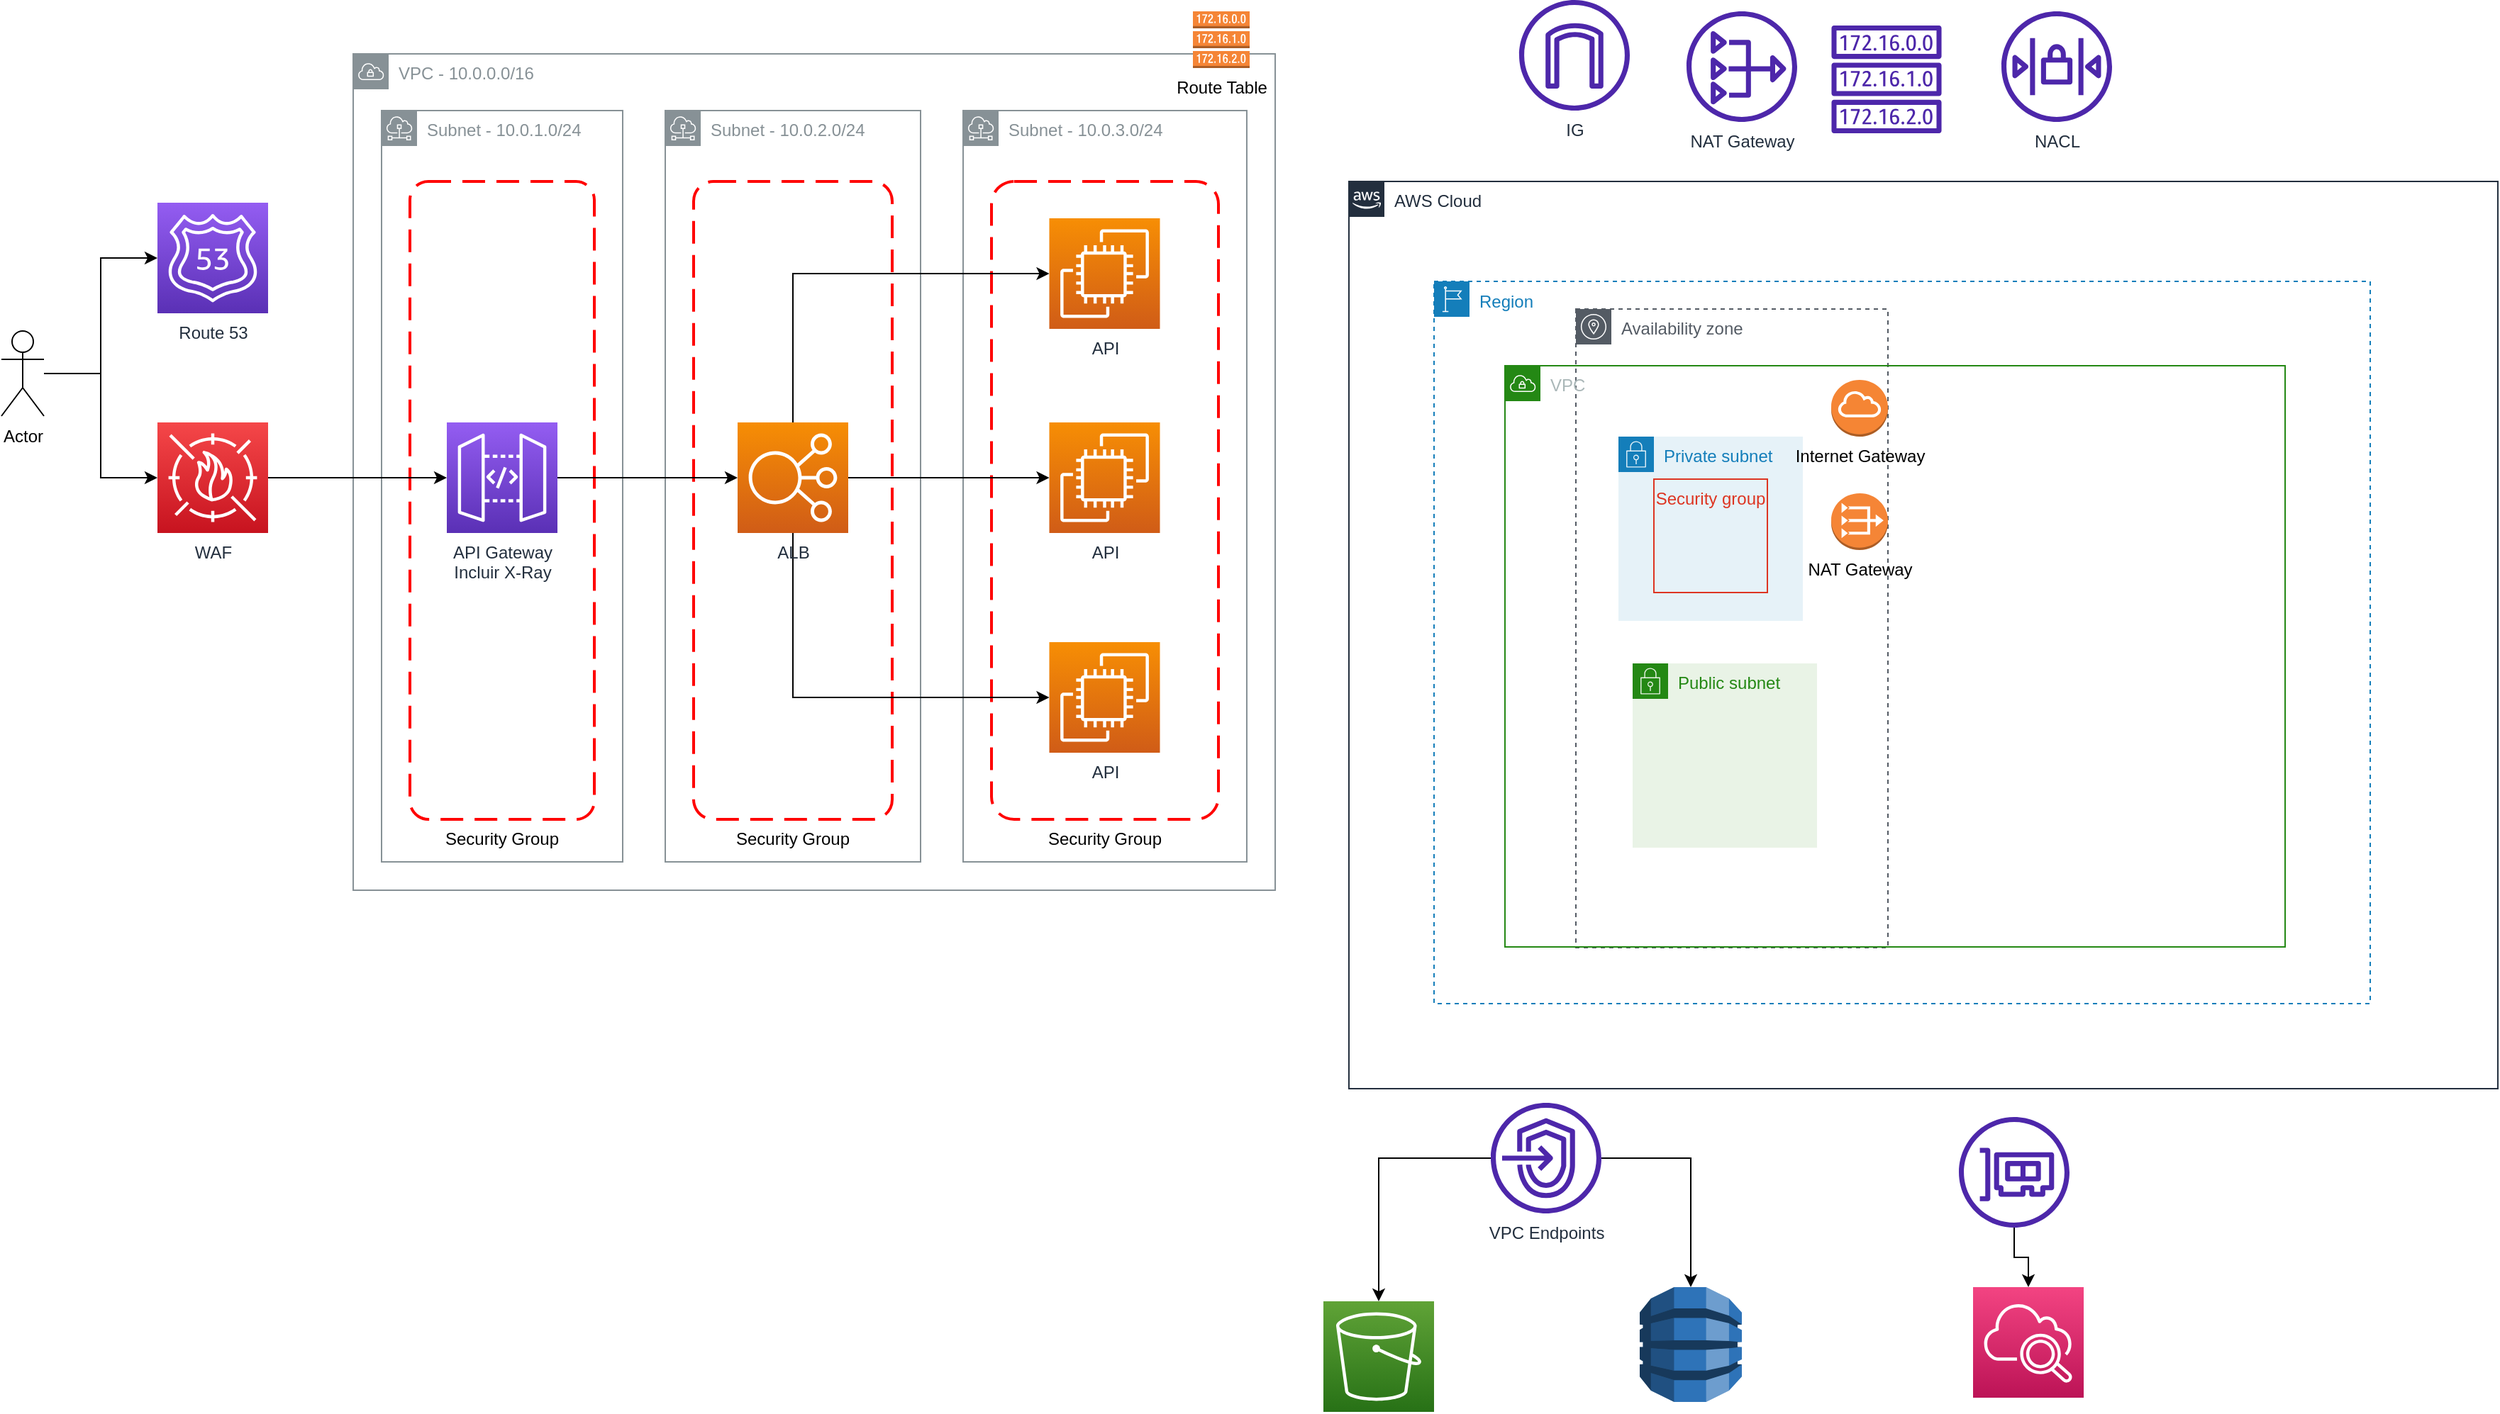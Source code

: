 <mxfile version="16.5.1" type="device" pages="3"><diagram id="eCbqJ1vzEe-MgR_kVF9B" name="1 - Arquitetura AWS"><mxGraphModel dx="3716" dy="857" grid="1" gridSize="10" guides="1" tooltips="1" connect="1" arrows="1" fold="1" page="1" pageScale="1" pageWidth="827" pageHeight="1169" math="0" shadow="0"><root><mxCell id="4GImXHgVdyIoRwlOzIsk-0"/><mxCell id="4GImXHgVdyIoRwlOzIsk-1" parent="4GImXHgVdyIoRwlOzIsk-0"/><mxCell id="bHW3LOVag84pb9nF0G_8-0" value="VPC - 10.0.0.0/16" style="sketch=0;outlineConnect=0;gradientColor=none;html=1;whiteSpace=wrap;fontSize=12;fontStyle=0;shape=mxgraph.aws4.group;grIcon=mxgraph.aws4.group_vpc;strokeColor=#879196;fillColor=none;verticalAlign=top;align=left;spacingLeft=30;fontColor=#879196;dashed=0;" parent="4GImXHgVdyIoRwlOzIsk-1" vertex="1"><mxGeometry x="-1392" y="50" width="650" height="590" as="geometry"/></mxCell><mxCell id="bHW3LOVag84pb9nF0G_8-13" value="Subnet - 10.0.1.0/24" style="sketch=0;outlineConnect=0;gradientColor=none;html=1;whiteSpace=wrap;fontSize=12;fontStyle=0;shape=mxgraph.aws4.group;grIcon=mxgraph.aws4.group_subnet;strokeColor=#879196;fillColor=none;verticalAlign=top;align=left;spacingLeft=30;fontColor=#879196;dashed=0;" parent="4GImXHgVdyIoRwlOzIsk-1" vertex="1"><mxGeometry x="-1372" y="90" width="170" height="530" as="geometry"/></mxCell><mxCell id="bHW3LOVag84pb9nF0G_8-14" value="Security Group" style="rounded=1;arcSize=10;dashed=1;strokeColor=#ff0000;fillColor=none;gradientColor=none;dashPattern=8 4;strokeWidth=2;labelPosition=center;verticalLabelPosition=bottom;align=center;verticalAlign=top;" parent="4GImXHgVdyIoRwlOzIsk-1" vertex="1"><mxGeometry x="-1352" y="140" width="130" height="450" as="geometry"/></mxCell><mxCell id="bHW3LOVag84pb9nF0G_8-2" value="Subnet - 10.0.2.0/24" style="sketch=0;outlineConnect=0;gradientColor=none;html=1;whiteSpace=wrap;fontSize=12;fontStyle=0;shape=mxgraph.aws4.group;grIcon=mxgraph.aws4.group_subnet;strokeColor=#879196;fillColor=none;verticalAlign=top;align=left;spacingLeft=30;fontColor=#879196;dashed=0;" parent="4GImXHgVdyIoRwlOzIsk-1" vertex="1"><mxGeometry x="-1172" y="90" width="180" height="530" as="geometry"/></mxCell><mxCell id="bHW3LOVag84pb9nF0G_8-8" value="Security Group" style="rounded=1;arcSize=10;dashed=1;strokeColor=#ff0000;fillColor=none;gradientColor=none;dashPattern=8 4;strokeWidth=2;labelPosition=center;verticalLabelPosition=bottom;align=center;verticalAlign=top;" parent="4GImXHgVdyIoRwlOzIsk-1" vertex="1"><mxGeometry x="-1152" y="140" width="140" height="450" as="geometry"/></mxCell><mxCell id="bHW3LOVag84pb9nF0G_8-1" value="Subnet - 10.0.3.0/24" style="sketch=0;outlineConnect=0;gradientColor=none;html=1;whiteSpace=wrap;fontSize=12;fontStyle=0;shape=mxgraph.aws4.group;grIcon=mxgraph.aws4.group_subnet;strokeColor=#879196;fillColor=none;verticalAlign=top;align=left;spacingLeft=30;fontColor=#879196;dashed=0;" parent="4GImXHgVdyIoRwlOzIsk-1" vertex="1"><mxGeometry x="-962" y="90" width="200" height="530" as="geometry"/></mxCell><mxCell id="bHW3LOVag84pb9nF0G_8-4" value="Security Group" style="rounded=1;arcSize=10;dashed=1;strokeColor=#ff0000;fillColor=none;gradientColor=none;dashPattern=8 4;strokeWidth=2;labelPosition=center;verticalLabelPosition=bottom;align=center;verticalAlign=top;" parent="4GImXHgVdyIoRwlOzIsk-1" vertex="1"><mxGeometry x="-942" y="140" width="160" height="450" as="geometry"/></mxCell><mxCell id="bHW3LOVag84pb9nF0G_8-3" value="API" style="sketch=0;points=[[0,0,0],[0.25,0,0],[0.5,0,0],[0.75,0,0],[1,0,0],[0,1,0],[0.25,1,0],[0.5,1,0],[0.75,1,0],[1,1,0],[0,0.25,0],[0,0.5,0],[0,0.75,0],[1,0.25,0],[1,0.5,0],[1,0.75,0]];outlineConnect=0;fontColor=#232F3E;gradientColor=#F78E04;gradientDirection=north;fillColor=#D05C17;strokeColor=#ffffff;dashed=0;verticalLabelPosition=bottom;verticalAlign=top;align=center;html=1;fontSize=12;fontStyle=0;aspect=fixed;shape=mxgraph.aws4.resourceIcon;resIcon=mxgraph.aws4.ec2;" parent="4GImXHgVdyIoRwlOzIsk-1" vertex="1"><mxGeometry x="-901.25" y="166" width="78" height="78" as="geometry"/></mxCell><mxCell id="bHW3LOVag84pb9nF0G_8-5" value="API" style="sketch=0;points=[[0,0,0],[0.25,0,0],[0.5,0,0],[0.75,0,0],[1,0,0],[0,1,0],[0.25,1,0],[0.5,1,0],[0.75,1,0],[1,1,0],[0,0.25,0],[0,0.5,0],[0,0.75,0],[1,0.25,0],[1,0.5,0],[1,0.75,0]];outlineConnect=0;fontColor=#232F3E;gradientColor=#F78E04;gradientDirection=north;fillColor=#D05C17;strokeColor=#ffffff;dashed=0;verticalLabelPosition=bottom;verticalAlign=top;align=center;html=1;fontSize=12;fontStyle=0;aspect=fixed;shape=mxgraph.aws4.resourceIcon;resIcon=mxgraph.aws4.ec2;" parent="4GImXHgVdyIoRwlOzIsk-1" vertex="1"><mxGeometry x="-901.25" y="310" width="78" height="78" as="geometry"/></mxCell><mxCell id="bHW3LOVag84pb9nF0G_8-6" value="API" style="sketch=0;points=[[0,0,0],[0.25,0,0],[0.5,0,0],[0.75,0,0],[1,0,0],[0,1,0],[0.25,1,0],[0.5,1,0],[0.75,1,0],[1,1,0],[0,0.25,0],[0,0.5,0],[0,0.75,0],[1,0.25,0],[1,0.5,0],[1,0.75,0]];outlineConnect=0;fontColor=#232F3E;gradientColor=#F78E04;gradientDirection=north;fillColor=#D05C17;strokeColor=#ffffff;dashed=0;verticalLabelPosition=bottom;verticalAlign=top;align=center;html=1;fontSize=12;fontStyle=0;aspect=fixed;shape=mxgraph.aws4.resourceIcon;resIcon=mxgraph.aws4.ec2;" parent="4GImXHgVdyIoRwlOzIsk-1" vertex="1"><mxGeometry x="-901.25" y="465" width="78" height="78" as="geometry"/></mxCell><mxCell id="bHW3LOVag84pb9nF0G_8-9" style="edgeStyle=orthogonalEdgeStyle;rounded=0;orthogonalLoop=1;jettySize=auto;html=1;" parent="4GImXHgVdyIoRwlOzIsk-1" source="bHW3LOVag84pb9nF0G_8-7" target="bHW3LOVag84pb9nF0G_8-5" edge="1"><mxGeometry relative="1" as="geometry"/></mxCell><mxCell id="bHW3LOVag84pb9nF0G_8-10" style="edgeStyle=orthogonalEdgeStyle;rounded=0;orthogonalLoop=1;jettySize=auto;html=1;entryX=0;entryY=0.5;entryDx=0;entryDy=0;entryPerimeter=0;" parent="4GImXHgVdyIoRwlOzIsk-1" source="bHW3LOVag84pb9nF0G_8-7" target="bHW3LOVag84pb9nF0G_8-3" edge="1"><mxGeometry relative="1" as="geometry"><Array as="points"><mxPoint x="-1082" y="205"/></Array></mxGeometry></mxCell><mxCell id="bHW3LOVag84pb9nF0G_8-11" style="edgeStyle=orthogonalEdgeStyle;rounded=0;orthogonalLoop=1;jettySize=auto;html=1;entryX=0;entryY=0.5;entryDx=0;entryDy=0;entryPerimeter=0;" parent="4GImXHgVdyIoRwlOzIsk-1" source="bHW3LOVag84pb9nF0G_8-7" target="bHW3LOVag84pb9nF0G_8-6" edge="1"><mxGeometry relative="1" as="geometry"><Array as="points"><mxPoint x="-1082" y="504"/></Array></mxGeometry></mxCell><mxCell id="bHW3LOVag84pb9nF0G_8-7" value="ALB" style="sketch=0;points=[[0,0,0],[0.25,0,0],[0.5,0,0],[0.75,0,0],[1,0,0],[0,1,0],[0.25,1,0],[0.5,1,0],[0.75,1,0],[1,1,0],[0,0.25,0],[0,0.5,0],[0,0.75,0],[1,0.25,0],[1,0.5,0],[1,0.75,0]];outlineConnect=0;fontColor=#232F3E;gradientColor=#F78E04;gradientDirection=north;fillColor=#D05C17;strokeColor=#ffffff;dashed=0;verticalLabelPosition=bottom;verticalAlign=top;align=center;html=1;fontSize=12;fontStyle=0;aspect=fixed;shape=mxgraph.aws4.resourceIcon;resIcon=mxgraph.aws4.elastic_load_balancing;" parent="4GImXHgVdyIoRwlOzIsk-1" vertex="1"><mxGeometry x="-1121" y="310" width="78" height="78" as="geometry"/></mxCell><mxCell id="bHW3LOVag84pb9nF0G_8-15" style="edgeStyle=orthogonalEdgeStyle;rounded=0;orthogonalLoop=1;jettySize=auto;html=1;" parent="4GImXHgVdyIoRwlOzIsk-1" source="bHW3LOVag84pb9nF0G_8-12" target="bHW3LOVag84pb9nF0G_8-7" edge="1"><mxGeometry relative="1" as="geometry"/></mxCell><mxCell id="bHW3LOVag84pb9nF0G_8-12" value="API Gateway&lt;br&gt;Incluir X-Ray" style="sketch=0;points=[[0,0,0],[0.25,0,0],[0.5,0,0],[0.75,0,0],[1,0,0],[0,1,0],[0.25,1,0],[0.5,1,0],[0.75,1,0],[1,1,0],[0,0.25,0],[0,0.5,0],[0,0.75,0],[1,0.25,0],[1,0.5,0],[1,0.75,0]];outlineConnect=0;fontColor=#232F3E;gradientColor=#945DF2;gradientDirection=north;fillColor=#5A30B5;strokeColor=#ffffff;dashed=0;verticalLabelPosition=bottom;verticalAlign=top;align=center;html=1;fontSize=12;fontStyle=0;aspect=fixed;shape=mxgraph.aws4.resourceIcon;resIcon=mxgraph.aws4.api_gateway;" parent="4GImXHgVdyIoRwlOzIsk-1" vertex="1"><mxGeometry x="-1326" y="310" width="78" height="78" as="geometry"/></mxCell><mxCell id="bHW3LOVag84pb9nF0G_8-18" style="edgeStyle=orthogonalEdgeStyle;rounded=0;orthogonalLoop=1;jettySize=auto;html=1;" parent="4GImXHgVdyIoRwlOzIsk-1" source="bHW3LOVag84pb9nF0G_8-16" target="bHW3LOVag84pb9nF0G_8-12" edge="1"><mxGeometry relative="1" as="geometry"/></mxCell><mxCell id="bHW3LOVag84pb9nF0G_8-16" value="WAF" style="sketch=0;points=[[0,0,0],[0.25,0,0],[0.5,0,0],[0.75,0,0],[1,0,0],[0,1,0],[0.25,1,0],[0.5,1,0],[0.75,1,0],[1,1,0],[0,0.25,0],[0,0.5,0],[0,0.75,0],[1,0.25,0],[1,0.5,0],[1,0.75,0]];outlineConnect=0;fontColor=#232F3E;gradientColor=#F54749;gradientDirection=north;fillColor=#C7131F;strokeColor=#ffffff;dashed=0;verticalLabelPosition=bottom;verticalAlign=top;align=center;html=1;fontSize=12;fontStyle=0;aspect=fixed;shape=mxgraph.aws4.resourceIcon;resIcon=mxgraph.aws4.waf;" parent="4GImXHgVdyIoRwlOzIsk-1" vertex="1"><mxGeometry x="-1530" y="310" width="78" height="78" as="geometry"/></mxCell><mxCell id="bHW3LOVag84pb9nF0G_8-17" value="Route 53" style="sketch=0;points=[[0,0,0],[0.25,0,0],[0.5,0,0],[0.75,0,0],[1,0,0],[0,1,0],[0.25,1,0],[0.5,1,0],[0.75,1,0],[1,1,0],[0,0.25,0],[0,0.5,0],[0,0.75,0],[1,0.25,0],[1,0.5,0],[1,0.75,0]];outlineConnect=0;fontColor=#232F3E;gradientColor=#945DF2;gradientDirection=north;fillColor=#5A30B5;strokeColor=#ffffff;dashed=0;verticalLabelPosition=bottom;verticalAlign=top;align=center;html=1;fontSize=12;fontStyle=0;aspect=fixed;shape=mxgraph.aws4.resourceIcon;resIcon=mxgraph.aws4.route_53;" parent="4GImXHgVdyIoRwlOzIsk-1" vertex="1"><mxGeometry x="-1530" y="155" width="78" height="78" as="geometry"/></mxCell><mxCell id="bHW3LOVag84pb9nF0G_8-20" style="edgeStyle=orthogonalEdgeStyle;rounded=0;orthogonalLoop=1;jettySize=auto;html=1;entryX=0;entryY=0.5;entryDx=0;entryDy=0;entryPerimeter=0;" parent="4GImXHgVdyIoRwlOzIsk-1" source="bHW3LOVag84pb9nF0G_8-19" target="bHW3LOVag84pb9nF0G_8-17" edge="1"><mxGeometry relative="1" as="geometry"/></mxCell><mxCell id="bHW3LOVag84pb9nF0G_8-21" style="edgeStyle=orthogonalEdgeStyle;rounded=0;orthogonalLoop=1;jettySize=auto;html=1;entryX=0;entryY=0.5;entryDx=0;entryDy=0;entryPerimeter=0;" parent="4GImXHgVdyIoRwlOzIsk-1" source="bHW3LOVag84pb9nF0G_8-19" target="bHW3LOVag84pb9nF0G_8-16" edge="1"><mxGeometry relative="1" as="geometry"/></mxCell><mxCell id="bHW3LOVag84pb9nF0G_8-19" value="Actor" style="shape=umlActor;verticalLabelPosition=bottom;verticalAlign=top;html=1;outlineConnect=0;" parent="4GImXHgVdyIoRwlOzIsk-1" vertex="1"><mxGeometry x="-1640" y="245.5" width="30" height="60" as="geometry"/></mxCell><mxCell id="T_dXg5mdTNQzjK0Lt1BW-1" value="Region" style="points=[[0,0],[0.25,0],[0.5,0],[0.75,0],[1,0],[1,0.25],[1,0.5],[1,0.75],[1,1],[0.75,1],[0.5,1],[0.25,1],[0,1],[0,0.75],[0,0.5],[0,0.25]];outlineConnect=0;gradientColor=none;html=1;whiteSpace=wrap;fontSize=12;fontStyle=0;container=1;pointerEvents=0;collapsible=0;recursiveResize=0;shape=mxgraph.aws4.group;grIcon=mxgraph.aws4.group_region;strokeColor=#147EBA;fillColor=none;verticalAlign=top;align=left;spacingLeft=30;fontColor=#147EBA;dashed=1;" vertex="1" parent="4GImXHgVdyIoRwlOzIsk-1"><mxGeometry x="-630" y="210.5" width="660" height="509.5" as="geometry"/></mxCell><mxCell id="T_dXg5mdTNQzjK0Lt1BW-3" value="Private subnet" style="points=[[0,0],[0.25,0],[0.5,0],[0.75,0],[1,0],[1,0.25],[1,0.5],[1,0.75],[1,1],[0.75,1],[0.5,1],[0.25,1],[0,1],[0,0.75],[0,0.5],[0,0.25]];outlineConnect=0;gradientColor=none;html=1;whiteSpace=wrap;fontSize=12;fontStyle=0;container=1;pointerEvents=0;collapsible=0;recursiveResize=0;shape=mxgraph.aws4.group;grIcon=mxgraph.aws4.group_security_group;grStroke=0;strokeColor=#147EBA;fillColor=#E6F2F8;verticalAlign=top;align=left;spacingLeft=30;fontColor=#147EBA;dashed=0;" vertex="1" parent="T_dXg5mdTNQzjK0Lt1BW-1"><mxGeometry x="130" y="109.5" width="130" height="130" as="geometry"/></mxCell><mxCell id="T_dXg5mdTNQzjK0Lt1BW-5" value="Availability zone" style="sketch=0;outlineConnect=0;gradientColor=none;html=1;whiteSpace=wrap;fontSize=12;fontStyle=0;shape=mxgraph.aws4.group;grIcon=mxgraph.aws4.group_availability_zone;strokeColor=#545B64;fillColor=none;verticalAlign=top;align=left;spacingLeft=30;fontColor=#545B64;dashed=1;" vertex="1" parent="T_dXg5mdTNQzjK0Lt1BW-1"><mxGeometry x="100" y="19.5" width="220" height="450.5" as="geometry"/></mxCell><mxCell id="T_dXg5mdTNQzjK0Lt1BW-4" value="Public subnet" style="points=[[0,0],[0.25,0],[0.5,0],[0.75,0],[1,0],[1,0.25],[1,0.5],[1,0.75],[1,1],[0.75,1],[0.5,1],[0.25,1],[0,1],[0,0.75],[0,0.5],[0,0.25]];outlineConnect=0;gradientColor=none;html=1;whiteSpace=wrap;fontSize=12;fontStyle=0;container=1;pointerEvents=0;collapsible=0;recursiveResize=0;shape=mxgraph.aws4.group;grIcon=mxgraph.aws4.group_security_group;grStroke=0;strokeColor=#248814;fillColor=#E9F3E6;verticalAlign=top;align=left;spacingLeft=30;fontColor=#248814;dashed=0;" vertex="1" parent="T_dXg5mdTNQzjK0Lt1BW-1"><mxGeometry x="140" y="269.5" width="130" height="130" as="geometry"/></mxCell><mxCell id="5qsGLVUGZ2NqJrRloyP1-0" value="Internet Gateway" style="outlineConnect=0;dashed=0;verticalLabelPosition=bottom;verticalAlign=top;align=center;html=1;shape=mxgraph.aws3.internet_gateway;fillColor=#F58534;gradientColor=none;" parent="T_dXg5mdTNQzjK0Lt1BW-1" vertex="1"><mxGeometry x="280" y="69.5" width="40" height="40" as="geometry"/></mxCell><mxCell id="T_dXg5mdTNQzjK0Lt1BW-12" value="Security group" style="fillColor=none;strokeColor=#DD3522;verticalAlign=top;fontStyle=0;fontColor=#DD3522;" vertex="1" parent="T_dXg5mdTNQzjK0Lt1BW-1"><mxGeometry x="155" y="139.5" width="80" height="80" as="geometry"/></mxCell><mxCell id="5qsGLVUGZ2NqJrRloyP1-1" value="Route Table" style="outlineConnect=0;dashed=0;verticalLabelPosition=bottom;verticalAlign=top;align=center;html=1;shape=mxgraph.aws3.route_table;fillColor=#F58536;gradientColor=none;" parent="4GImXHgVdyIoRwlOzIsk-1" vertex="1"><mxGeometry x="-800" y="20" width="40" height="40" as="geometry"/></mxCell><mxCell id="T_dXg5mdTNQzjK0Lt1BW-6" value="AWS Cloud" style="points=[[0,0],[0.25,0],[0.5,0],[0.75,0],[1,0],[1,0.25],[1,0.5],[1,0.75],[1,1],[0.75,1],[0.5,1],[0.25,1],[0,1],[0,0.75],[0,0.5],[0,0.25]];outlineConnect=0;gradientColor=none;html=1;whiteSpace=wrap;fontSize=12;fontStyle=0;container=1;pointerEvents=0;collapsible=0;recursiveResize=0;shape=mxgraph.aws4.group;grIcon=mxgraph.aws4.group_aws_cloud_alt;strokeColor=#232F3E;fillColor=none;verticalAlign=top;align=left;spacingLeft=30;fontColor=#232F3E;dashed=0;" vertex="1" parent="4GImXHgVdyIoRwlOzIsk-1"><mxGeometry x="-690" y="140" width="810" height="640" as="geometry"/></mxCell><mxCell id="T_dXg5mdTNQzjK0Lt1BW-0" value="VPC" style="points=[[0,0],[0.25,0],[0.5,0],[0.75,0],[1,0],[1,0.25],[1,0.5],[1,0.75],[1,1],[0.75,1],[0.5,1],[0.25,1],[0,1],[0,0.75],[0,0.5],[0,0.25]];outlineConnect=0;gradientColor=none;html=1;whiteSpace=wrap;fontSize=12;fontStyle=0;container=1;pointerEvents=0;collapsible=0;recursiveResize=0;shape=mxgraph.aws4.group;grIcon=mxgraph.aws4.group_vpc;strokeColor=#248814;fillColor=none;verticalAlign=top;align=left;spacingLeft=30;fontColor=#AAB7B8;dashed=0;" vertex="1" parent="4GImXHgVdyIoRwlOzIsk-1"><mxGeometry x="-580" y="270" width="550" height="410" as="geometry"/></mxCell><mxCell id="QDiG3BndjMTZkTlDp3ac-0" value="NAT Gateway" style="outlineConnect=0;dashed=0;verticalLabelPosition=bottom;verticalAlign=top;align=center;html=1;shape=mxgraph.aws3.vpc_nat_gateway;fillColor=#F58536;gradientColor=none;" parent="T_dXg5mdTNQzjK0Lt1BW-0" vertex="1"><mxGeometry x="230" y="90" width="40" height="40" as="geometry"/></mxCell><mxCell id="T_dXg5mdTNQzjK0Lt1BW-7" value="IG" style="sketch=0;outlineConnect=0;fontColor=#232F3E;gradientColor=none;fillColor=#4D27AA;strokeColor=none;dashed=0;verticalLabelPosition=bottom;verticalAlign=top;align=center;html=1;fontSize=12;fontStyle=0;aspect=fixed;pointerEvents=1;shape=mxgraph.aws4.internet_gateway;" vertex="1" parent="4GImXHgVdyIoRwlOzIsk-1"><mxGeometry x="-570" y="12" width="78" height="78" as="geometry"/></mxCell><mxCell id="T_dXg5mdTNQzjK0Lt1BW-8" value="NAT Gateway" style="sketch=0;outlineConnect=0;fontColor=#232F3E;gradientColor=none;fillColor=#4D27AA;strokeColor=none;dashed=0;verticalLabelPosition=bottom;verticalAlign=top;align=center;html=1;fontSize=12;fontStyle=0;aspect=fixed;pointerEvents=1;shape=mxgraph.aws4.nat_gateway;" vertex="1" parent="4GImXHgVdyIoRwlOzIsk-1"><mxGeometry x="-452" y="20" width="78" height="78" as="geometry"/></mxCell><mxCell id="T_dXg5mdTNQzjK0Lt1BW-9" value="" style="sketch=0;outlineConnect=0;fontColor=#232F3E;gradientColor=none;fillColor=#4D27AA;strokeColor=none;dashed=0;verticalLabelPosition=bottom;verticalAlign=top;align=center;html=1;fontSize=12;fontStyle=0;aspect=fixed;pointerEvents=1;shape=mxgraph.aws4.route_table;" vertex="1" parent="4GImXHgVdyIoRwlOzIsk-1"><mxGeometry x="-350" y="30" width="78" height="76" as="geometry"/></mxCell><mxCell id="T_dXg5mdTNQzjK0Lt1BW-10" value="NACL" style="sketch=0;outlineConnect=0;fontColor=#232F3E;gradientColor=none;fillColor=#4D27AA;strokeColor=none;dashed=0;verticalLabelPosition=bottom;verticalAlign=top;align=center;html=1;fontSize=12;fontStyle=0;aspect=fixed;pointerEvents=1;shape=mxgraph.aws4.network_access_control_list;" vertex="1" parent="4GImXHgVdyIoRwlOzIsk-1"><mxGeometry x="-230" y="20" width="78" height="78" as="geometry"/></mxCell><mxCell id="T_dXg5mdTNQzjK0Lt1BW-13" value="" style="sketch=0;points=[[0,0,0],[0.25,0,0],[0.5,0,0],[0.75,0,0],[1,0,0],[0,1,0],[0.25,1,0],[0.5,1,0],[0.75,1,0],[1,1,0],[0,0.25,0],[0,0.5,0],[0,0.75,0],[1,0.25,0],[1,0.5,0],[1,0.75,0]];outlineConnect=0;fontColor=#232F3E;gradientColor=#60A337;gradientDirection=north;fillColor=#277116;strokeColor=#ffffff;dashed=0;verticalLabelPosition=bottom;verticalAlign=top;align=center;html=1;fontSize=12;fontStyle=0;aspect=fixed;shape=mxgraph.aws4.resourceIcon;resIcon=mxgraph.aws4.s3;" vertex="1" parent="4GImXHgVdyIoRwlOzIsk-1"><mxGeometry x="-708" y="930" width="78" height="78" as="geometry"/></mxCell><mxCell id="T_dXg5mdTNQzjK0Lt1BW-15" style="edgeStyle=orthogonalEdgeStyle;rounded=0;orthogonalLoop=1;jettySize=auto;html=1;" edge="1" parent="4GImXHgVdyIoRwlOzIsk-1" source="T_dXg5mdTNQzjK0Lt1BW-14" target="T_dXg5mdTNQzjK0Lt1BW-13"><mxGeometry relative="1" as="geometry"/></mxCell><mxCell id="T_dXg5mdTNQzjK0Lt1BW-17" style="edgeStyle=orthogonalEdgeStyle;rounded=0;orthogonalLoop=1;jettySize=auto;html=1;" edge="1" parent="4GImXHgVdyIoRwlOzIsk-1" source="T_dXg5mdTNQzjK0Lt1BW-14" target="T_dXg5mdTNQzjK0Lt1BW-16"><mxGeometry relative="1" as="geometry"/></mxCell><mxCell id="T_dXg5mdTNQzjK0Lt1BW-14" value="VPC Endpoints" style="sketch=0;outlineConnect=0;fontColor=#232F3E;gradientColor=none;fillColor=#4D27AA;strokeColor=none;dashed=0;verticalLabelPosition=bottom;verticalAlign=top;align=center;html=1;fontSize=12;fontStyle=0;aspect=fixed;pointerEvents=1;shape=mxgraph.aws4.endpoints;" vertex="1" parent="4GImXHgVdyIoRwlOzIsk-1"><mxGeometry x="-590" y="790" width="78" height="78" as="geometry"/></mxCell><mxCell id="T_dXg5mdTNQzjK0Lt1BW-16" value="" style="outlineConnect=0;dashed=0;verticalLabelPosition=bottom;verticalAlign=top;align=center;html=1;shape=mxgraph.aws3.dynamo_db;fillColor=#2E73B8;gradientColor=none;" vertex="1" parent="4GImXHgVdyIoRwlOzIsk-1"><mxGeometry x="-485" y="920" width="72" height="81" as="geometry"/></mxCell><mxCell id="T_dXg5mdTNQzjK0Lt1BW-20" style="edgeStyle=orthogonalEdgeStyle;rounded=0;orthogonalLoop=1;jettySize=auto;html=1;" edge="1" parent="4GImXHgVdyIoRwlOzIsk-1" source="T_dXg5mdTNQzjK0Lt1BW-18" target="T_dXg5mdTNQzjK0Lt1BW-19"><mxGeometry relative="1" as="geometry"/></mxCell><mxCell id="T_dXg5mdTNQzjK0Lt1BW-18" value="" style="sketch=0;outlineConnect=0;fontColor=#232F3E;gradientColor=none;fillColor=#4D27AA;strokeColor=none;dashed=0;verticalLabelPosition=bottom;verticalAlign=top;align=center;html=1;fontSize=12;fontStyle=0;aspect=fixed;pointerEvents=1;shape=mxgraph.aws4.elastic_network_interface;" vertex="1" parent="4GImXHgVdyIoRwlOzIsk-1"><mxGeometry x="-260" y="800" width="78" height="78" as="geometry"/></mxCell><mxCell id="T_dXg5mdTNQzjK0Lt1BW-19" value="" style="sketch=0;points=[[0,0,0],[0.25,0,0],[0.5,0,0],[0.75,0,0],[1,0,0],[0,1,0],[0.25,1,0],[0.5,1,0],[0.75,1,0],[1,1,0],[0,0.25,0],[0,0.5,0],[0,0.75,0],[1,0.25,0],[1,0.5,0],[1,0.75,0]];points=[[0,0,0],[0.25,0,0],[0.5,0,0],[0.75,0,0],[1,0,0],[0,1,0],[0.25,1,0],[0.5,1,0],[0.75,1,0],[1,1,0],[0,0.25,0],[0,0.5,0],[0,0.75,0],[1,0.25,0],[1,0.5,0],[1,0.75,0]];outlineConnect=0;fontColor=#232F3E;gradientColor=#F34482;gradientDirection=north;fillColor=#BC1356;strokeColor=#ffffff;dashed=0;verticalLabelPosition=bottom;verticalAlign=top;align=center;html=1;fontSize=12;fontStyle=0;aspect=fixed;shape=mxgraph.aws4.resourceIcon;resIcon=mxgraph.aws4.cloudwatch_2;" vertex="1" parent="4GImXHgVdyIoRwlOzIsk-1"><mxGeometry x="-250" y="920" width="78" height="78" as="geometry"/></mxCell></root></mxGraphModel></diagram><diagram id="8WglmZ0I9IiG6SSyaFbl" name="2 - BFF Marvel"><mxGraphModel dx="4543" dy="857" grid="1" gridSize="10" guides="1" tooltips="1" connect="1" arrows="1" fold="1" page="1" pageScale="1" pageWidth="827" pageHeight="1169" math="0" shadow="0"><root><mxCell id="R7wYFqRmtam_3Gg0_cy6-0"/><mxCell id="R7wYFqRmtam_3Gg0_cy6-1" parent="R7wYFqRmtam_3Gg0_cy6-0"/><mxCell id="M3Yw253hKOSuBqTKt7J1-1" value="" style="rounded=0;whiteSpace=wrap;html=1;dashed=1;fillColor=none;" parent="R7wYFqRmtam_3Gg0_cy6-1" vertex="1"><mxGeometry x="-2460" y="20" width="1180" height="580" as="geometry"/></mxCell><mxCell id="n1wcQecJCuwScp7OdWUn-5" value="" style="rounded=0;whiteSpace=wrap;html=1;dashed=1;fillColor=none;" parent="R7wYFqRmtam_3Gg0_cy6-1" vertex="1"><mxGeometry x="-2058" y="40" width="371" height="540" as="geometry"/></mxCell><mxCell id="n1wcQecJCuwScp7OdWUn-4" value="" style="rounded=0;whiteSpace=wrap;html=1;dashed=1;fillColor=none;" parent="R7wYFqRmtam_3Gg0_cy6-1" vertex="1"><mxGeometry x="-2438" y="40" width="371" height="540" as="geometry"/></mxCell><mxCell id="n1wcQecJCuwScp7OdWUn-8" value="" style="rounded=0;whiteSpace=wrap;html=1;dashed=1;fillColor=none;" parent="R7wYFqRmtam_3Gg0_cy6-1" vertex="1"><mxGeometry x="-1679" y="40" width="380" height="180" as="geometry"/></mxCell><mxCell id="tIrV93FEi04GlcJZNaiS-5" style="edgeStyle=orthogonalEdgeStyle;rounded=0;orthogonalLoop=1;jettySize=auto;html=1;entryX=0.5;entryY=1;entryDx=0;entryDy=0;entryPerimeter=0;" parent="R7wYFqRmtam_3Gg0_cy6-1" source="tIrV93FEi04GlcJZNaiS-0" target="tIrV93FEi04GlcJZNaiS-1" edge="1"><mxGeometry relative="1" as="geometry"/></mxCell><mxCell id="tIrV93FEi04GlcJZNaiS-6" style="edgeStyle=orthogonalEdgeStyle;rounded=0;orthogonalLoop=1;jettySize=auto;html=1;" parent="R7wYFqRmtam_3Gg0_cy6-1" source="tIrV93FEi04GlcJZNaiS-0" target="tIrV93FEi04GlcJZNaiS-2" edge="1"><mxGeometry relative="1" as="geometry"/></mxCell><mxCell id="tIrV93FEi04GlcJZNaiS-7" style="edgeStyle=orthogonalEdgeStyle;rounded=0;orthogonalLoop=1;jettySize=auto;html=1;entryX=0;entryY=0.5;entryDx=0;entryDy=0;entryPerimeter=0;" parent="R7wYFqRmtam_3Gg0_cy6-1" source="tIrV93FEi04GlcJZNaiS-0" target="tIrV93FEi04GlcJZNaiS-3" edge="1"><mxGeometry relative="1" as="geometry"/></mxCell><mxCell id="tIrV93FEi04GlcJZNaiS-0" value="BFF Marvel API" style="shape=image;verticalLabelPosition=bottom;labelBackgroundColor=default;verticalAlign=top;aspect=fixed;imageAspect=0;image=https://miro.medium.com/max/856/1*O68LbDvD5Dcsnez73M7v4Q.png;" parent="R7wYFqRmtam_3Gg0_cy6-1" vertex="1"><mxGeometry x="-2218.06" y="260" width="77.94" height="70" as="geometry"/></mxCell><mxCell id="tIrV93FEi04GlcJZNaiS-1" value="&lt;b&gt;Secrets Manager&lt;/b&gt;&lt;br&gt;Chaves e Segredos da Aplicação" style="sketch=0;points=[[0,0,0],[0.25,0,0],[0.5,0,0],[0.75,0,0],[1,0,0],[0,1,0],[0.25,1,0],[0.5,1,0],[0.75,1,0],[1,1,0],[0,0.25,0],[0,0.5,0],[0,0.75,0],[1,0.25,0],[1,0.5,0],[1,0.75,0]];outlineConnect=0;fontColor=#232F3E;gradientColor=#F54749;gradientDirection=north;fillColor=#C7131F;strokeColor=#ffffff;dashed=0;verticalLabelPosition=bottom;verticalAlign=top;align=center;html=1;fontSize=12;fontStyle=0;aspect=fixed;shape=mxgraph.aws4.resourceIcon;resIcon=mxgraph.aws4.secrets_manager;" parent="R7wYFqRmtam_3Gg0_cy6-1" vertex="1"><mxGeometry x="-2218.06" y="80" width="78" height="78" as="geometry"/></mxCell><mxCell id="tIrV93FEi04GlcJZNaiS-2" value="&lt;b&gt;Parameter Store&lt;/b&gt;&lt;br&gt;Configuração geral da Aplicação" style="sketch=0;outlineConnect=0;fontColor=#232F3E;gradientColor=none;fillColor=#B0084D;strokeColor=none;dashed=0;verticalLabelPosition=bottom;verticalAlign=top;align=center;html=1;fontSize=12;fontStyle=0;aspect=fixed;pointerEvents=1;shape=mxgraph.aws4.parameter_store;" parent="R7wYFqRmtam_3Gg0_cy6-1" vertex="1"><mxGeometry x="-2216.59" y="430" width="75" height="78" as="geometry"/></mxCell><mxCell id="tIrV93FEi04GlcJZNaiS-8" style="edgeStyle=orthogonalEdgeStyle;rounded=0;orthogonalLoop=1;jettySize=auto;html=1;entryX=0;entryY=0.5;entryDx=0;entryDy=0;entryPerimeter=0;" parent="R7wYFqRmtam_3Gg0_cy6-1" source="tIrV93FEi04GlcJZNaiS-3" target="tIrV93FEi04GlcJZNaiS-4" edge="1"><mxGeometry relative="1" as="geometry"/></mxCell><mxCell id="tIrV93FEi04GlcJZNaiS-16" style="edgeStyle=orthogonalEdgeStyle;rounded=0;orthogonalLoop=1;jettySize=auto;html=1;" parent="R7wYFqRmtam_3Gg0_cy6-1" source="tIrV93FEi04GlcJZNaiS-3" target="tIrV93FEi04GlcJZNaiS-14" edge="1"><mxGeometry relative="1" as="geometry"><Array as="points"><mxPoint x="-1979" y="115"/></Array></mxGeometry></mxCell><mxCell id="tIrV93FEi04GlcJZNaiS-3" value="&lt;b&gt;SNS&lt;/b&gt;&lt;br&gt;Informações das imagens &lt;br&gt;dos Personagens" style="sketch=0;points=[[0,0,0],[0.25,0,0],[0.5,0,0],[0.75,0,0],[1,0,0],[0,1,0],[0.25,1,0],[0.5,1,0],[0.75,1,0],[1,1,0],[0,0.25,0],[0,0.5,0],[0,0.75,0],[1,0.25,0],[1,0.5,0],[1,0.75,0]];outlineConnect=0;fontColor=#232F3E;gradientColor=#FF4F8B;gradientDirection=north;fillColor=#BC1356;strokeColor=#ffffff;dashed=0;verticalLabelPosition=bottom;verticalAlign=top;align=center;html=1;fontSize=12;fontStyle=0;aspect=fixed;shape=mxgraph.aws4.resourceIcon;resIcon=mxgraph.aws4.sns;" parent="R7wYFqRmtam_3Gg0_cy6-1" vertex="1"><mxGeometry x="-2018" y="256" width="78" height="78" as="geometry"/></mxCell><mxCell id="tIrV93FEi04GlcJZNaiS-4" value="&lt;b&gt;SQS&lt;/b&gt;&lt;br&gt;Informações das imagens&lt;br&gt;dos Personagens" style="sketch=0;points=[[0,0,0],[0.25,0,0],[0.5,0,0],[0.75,0,0],[1,0,0],[0,1,0],[0.25,1,0],[0.5,1,0],[0.75,1,0],[1,1,0],[0,0.25,0],[0,0.5,0],[0,0.75,0],[1,0.25,0],[1,0.5,0],[1,0.75,0]];outlineConnect=0;fontColor=#232F3E;gradientColor=#FF4F8B;gradientDirection=north;fillColor=#BC1356;strokeColor=#ffffff;dashed=0;verticalLabelPosition=bottom;verticalAlign=top;align=center;html=1;fontSize=12;fontStyle=0;aspect=fixed;shape=mxgraph.aws4.resourceIcon;resIcon=mxgraph.aws4.sqs;" parent="R7wYFqRmtam_3Gg0_cy6-1" vertex="1"><mxGeometry x="-1838" y="256" width="78" height="78" as="geometry"/></mxCell><mxCell id="tIrV93FEi04GlcJZNaiS-10" style="edgeStyle=orthogonalEdgeStyle;rounded=0;orthogonalLoop=1;jettySize=auto;html=1;" parent="R7wYFqRmtam_3Gg0_cy6-1" source="tIrV93FEi04GlcJZNaiS-9" target="tIrV93FEi04GlcJZNaiS-0" edge="1"><mxGeometry relative="1" as="geometry"/></mxCell><mxCell id="tIrV93FEi04GlcJZNaiS-9" value="Actor" style="shape=umlActor;verticalLabelPosition=bottom;verticalAlign=top;html=1;outlineConnect=0;" parent="R7wYFqRmtam_3Gg0_cy6-1" vertex="1"><mxGeometry x="-2408" y="265" width="30" height="60" as="geometry"/></mxCell><mxCell id="tIrV93FEi04GlcJZNaiS-14" value="&lt;b&gt;Email&lt;/b&gt;&lt;br&gt;Notificando a criação &lt;br&gt;de uma nova imagem de personagem" style="sketch=0;outlineConnect=0;fontColor=#232F3E;gradientColor=none;fillColor=#BF0816;strokeColor=none;dashed=0;verticalLabelPosition=bottom;verticalAlign=top;align=center;html=1;fontSize=12;fontStyle=0;aspect=fixed;shape=mxgraph.aws4.email;" parent="R7wYFqRmtam_3Gg0_cy6-1" vertex="1"><mxGeometry x="-1838" y="80" width="78" height="69" as="geometry"/></mxCell><mxCell id="tIrV93FEi04GlcJZNaiS-17" value="/characters?name=thor" style="text;html=1;strokeColor=none;fillColor=none;align=center;verticalAlign=middle;whiteSpace=wrap;rounded=0;" parent="R7wYFqRmtam_3Gg0_cy6-1" vertex="1"><mxGeometry x="-2368" y="270" width="132" height="16" as="geometry"/></mxCell><mxCell id="tIrV93FEi04GlcJZNaiS-20" style="edgeStyle=orthogonalEdgeStyle;rounded=0;orthogonalLoop=1;jettySize=auto;html=1;entryX=1;entryY=0.5;entryDx=0;entryDy=0;entryPerimeter=0;" parent="R7wYFqRmtam_3Gg0_cy6-1" source="tIrV93FEi04GlcJZNaiS-19" target="tIrV93FEi04GlcJZNaiS-4" edge="1"><mxGeometry relative="1" as="geometry"><Array as="points"><mxPoint x="-1649" y="130"/><mxPoint x="-1649" y="295"/></Array></mxGeometry></mxCell><mxCell id="tIrV93FEi04GlcJZNaiS-22" style="edgeStyle=orthogonalEdgeStyle;rounded=0;orthogonalLoop=1;jettySize=auto;html=1;" parent="R7wYFqRmtam_3Gg0_cy6-1" source="tIrV93FEi04GlcJZNaiS-19" target="tIrV93FEi04GlcJZNaiS-21" edge="1"><mxGeometry relative="1" as="geometry"/></mxCell><mxCell id="tIrV93FEi04GlcJZNaiS-19" value="Worker Marvel" style="shape=image;verticalLabelPosition=bottom;labelBackgroundColor=default;verticalAlign=top;aspect=fixed;imageAspect=0;image=https://miro.medium.com/max/856/1*O68LbDvD5Dcsnez73M7v4Q.png;" parent="R7wYFqRmtam_3Gg0_cy6-1" vertex="1"><mxGeometry x="-1618" y="95" width="77.94" height="70" as="geometry"/></mxCell><mxCell id="tIrV93FEi04GlcJZNaiS-21" value="&lt;b&gt;S3&lt;/b&gt;&lt;br&gt;Bucket de Imagem &lt;br&gt;dos Personagens" style="sketch=0;points=[[0,0,0],[0.25,0,0],[0.5,0,0],[0.75,0,0],[1,0,0],[0,1,0],[0.25,1,0],[0.5,1,0],[0.75,1,0],[1,1,0],[0,0.25,0],[0,0.5,0],[0,0.75,0],[1,0.25,0],[1,0.5,0],[1,0.75,0]];outlineConnect=0;fontColor=#232F3E;gradientColor=#60A337;gradientDirection=north;fillColor=#277116;strokeColor=#ffffff;dashed=0;verticalLabelPosition=bottom;verticalAlign=top;align=center;html=1;fontSize=12;fontStyle=0;aspect=fixed;shape=mxgraph.aws4.resourceIcon;resIcon=mxgraph.aws4.s3;" parent="R7wYFqRmtam_3Gg0_cy6-1" vertex="1"><mxGeometry x="-1438" y="91" width="78" height="78" as="geometry"/></mxCell><mxCell id="n1wcQecJCuwScp7OdWUn-11" value="Criando imagem no Bucket" style="text;html=1;strokeColor=none;fillColor=none;align=center;verticalAlign=middle;whiteSpace=wrap;rounded=0;dashed=1;fontColor=#0000FF;" parent="R7wYFqRmtam_3Gg0_cy6-1" vertex="1"><mxGeometry x="-1679" y="40" width="149" height="20" as="geometry"/></mxCell><mxCell id="n1wcQecJCuwScp7OdWUn-12" value="Notificando a criação da imagem" style="text;html=1;strokeColor=none;fillColor=none;align=center;verticalAlign=middle;whiteSpace=wrap;rounded=0;dashed=1;fontColor=#0000FF;" parent="R7wYFqRmtam_3Gg0_cy6-1" vertex="1"><mxGeometry x="-2058" y="40" width="179" height="20" as="geometry"/></mxCell><mxCell id="n1wcQecJCuwScp7OdWUn-13" value="Configuração da aplicação" style="text;html=1;strokeColor=none;fillColor=none;align=center;verticalAlign=middle;whiteSpace=wrap;rounded=0;dashed=1;fontColor=#0000FF;" parent="R7wYFqRmtam_3Gg0_cy6-1" vertex="1"><mxGeometry x="-2439" y="40" width="150" height="20" as="geometry"/></mxCell></root></mxGraphModel></diagram><diagram name="3 - BFF Marvel com Lambda" id="cSwunXaKQ8Ip7suDh0uY"><mxGraphModel dx="4543" dy="857" grid="1" gridSize="10" guides="1" tooltips="1" connect="1" arrows="1" fold="1" page="1" pageScale="1" pageWidth="827" pageHeight="1169" math="0" shadow="0"><root><mxCell id="oZ3oApcWlRgE9DksrCRT-0"/><mxCell id="oZ3oApcWlRgE9DksrCRT-1" parent="oZ3oApcWlRgE9DksrCRT-0"/><mxCell id="oZ3oApcWlRgE9DksrCRT-2" value="" style="rounded=0;whiteSpace=wrap;html=1;dashed=1;fillColor=none;" parent="oZ3oApcWlRgE9DksrCRT-1" vertex="1"><mxGeometry x="-2460" y="20" width="1180" height="570" as="geometry"/></mxCell><mxCell id="oZ3oApcWlRgE9DksrCRT-3" value="" style="rounded=0;whiteSpace=wrap;html=1;dashed=1;fillColor=none;" parent="oZ3oApcWlRgE9DksrCRT-1" vertex="1"><mxGeometry x="-2058" y="40" width="371" height="530" as="geometry"/></mxCell><mxCell id="oZ3oApcWlRgE9DksrCRT-4" value="" style="rounded=0;whiteSpace=wrap;html=1;dashed=1;fillColor=none;" parent="oZ3oApcWlRgE9DksrCRT-1" vertex="1"><mxGeometry x="-2438" y="40" width="371" height="530" as="geometry"/></mxCell><mxCell id="oZ3oApcWlRgE9DksrCRT-5" value="" style="rounded=0;whiteSpace=wrap;html=1;dashed=1;fillColor=none;" parent="oZ3oApcWlRgE9DksrCRT-1" vertex="1"><mxGeometry x="-1679" y="40" width="380" height="180" as="geometry"/></mxCell><mxCell id="oZ3oApcWlRgE9DksrCRT-6" style="edgeStyle=orthogonalEdgeStyle;rounded=0;orthogonalLoop=1;jettySize=auto;html=1;entryX=0.5;entryY=1;entryDx=0;entryDy=0;entryPerimeter=0;" parent="oZ3oApcWlRgE9DksrCRT-1" source="oZ3oApcWlRgE9DksrCRT-9" target="oZ3oApcWlRgE9DksrCRT-10" edge="1"><mxGeometry relative="1" as="geometry"/></mxCell><mxCell id="oZ3oApcWlRgE9DksrCRT-7" style="edgeStyle=orthogonalEdgeStyle;rounded=0;orthogonalLoop=1;jettySize=auto;html=1;" parent="oZ3oApcWlRgE9DksrCRT-1" source="oZ3oApcWlRgE9DksrCRT-9" target="oZ3oApcWlRgE9DksrCRT-11" edge="1"><mxGeometry relative="1" as="geometry"/></mxCell><mxCell id="oZ3oApcWlRgE9DksrCRT-8" style="edgeStyle=orthogonalEdgeStyle;rounded=0;orthogonalLoop=1;jettySize=auto;html=1;entryX=0;entryY=0.5;entryDx=0;entryDy=0;entryPerimeter=0;" parent="oZ3oApcWlRgE9DksrCRT-1" source="oZ3oApcWlRgE9DksrCRT-9" target="oZ3oApcWlRgE9DksrCRT-14" edge="1"><mxGeometry relative="1" as="geometry"/></mxCell><mxCell id="oZ3oApcWlRgE9DksrCRT-9" value="BFF Marvel API" style="shape=image;verticalLabelPosition=bottom;labelBackgroundColor=default;verticalAlign=top;aspect=fixed;imageAspect=0;image=https://miro.medium.com/max/856/1*O68LbDvD5Dcsnez73M7v4Q.png;" parent="oZ3oApcWlRgE9DksrCRT-1" vertex="1"><mxGeometry x="-2218.06" y="260" width="77.94" height="70" as="geometry"/></mxCell><mxCell id="oZ3oApcWlRgE9DksrCRT-10" value="&lt;b&gt;Secrets Manager&lt;/b&gt;&lt;br&gt;Chaves e Segredos da Aplicação" style="sketch=0;points=[[0,0,0],[0.25,0,0],[0.5,0,0],[0.75,0,0],[1,0,0],[0,1,0],[0.25,1,0],[0.5,1,0],[0.75,1,0],[1,1,0],[0,0.25,0],[0,0.5,0],[0,0.75,0],[1,0.25,0],[1,0.5,0],[1,0.75,0]];outlineConnect=0;fontColor=#232F3E;gradientColor=#F54749;gradientDirection=north;fillColor=#C7131F;strokeColor=#ffffff;dashed=0;verticalLabelPosition=bottom;verticalAlign=top;align=center;html=1;fontSize=12;fontStyle=0;aspect=fixed;shape=mxgraph.aws4.resourceIcon;resIcon=mxgraph.aws4.secrets_manager;" parent="oZ3oApcWlRgE9DksrCRT-1" vertex="1"><mxGeometry x="-2218.06" y="80" width="78" height="78" as="geometry"/></mxCell><mxCell id="oZ3oApcWlRgE9DksrCRT-11" value="&lt;b&gt;Parameter Store&lt;/b&gt;&lt;br&gt;Configuração geral da Aplicação" style="sketch=0;outlineConnect=0;fontColor=#232F3E;gradientColor=none;fillColor=#B0084D;strokeColor=none;dashed=0;verticalLabelPosition=bottom;verticalAlign=top;align=center;html=1;fontSize=12;fontStyle=0;aspect=fixed;pointerEvents=1;shape=mxgraph.aws4.parameter_store;" parent="oZ3oApcWlRgE9DksrCRT-1" vertex="1"><mxGeometry x="-2216.59" y="430" width="75" height="78" as="geometry"/></mxCell><mxCell id="oZ3oApcWlRgE9DksrCRT-12" style="edgeStyle=orthogonalEdgeStyle;rounded=0;orthogonalLoop=1;jettySize=auto;html=1;entryX=0;entryY=0.5;entryDx=0;entryDy=0;entryPerimeter=0;" parent="oZ3oApcWlRgE9DksrCRT-1" source="oZ3oApcWlRgE9DksrCRT-14" target="oZ3oApcWlRgE9DksrCRT-15" edge="1"><mxGeometry relative="1" as="geometry"/></mxCell><mxCell id="oZ3oApcWlRgE9DksrCRT-13" style="edgeStyle=orthogonalEdgeStyle;rounded=0;orthogonalLoop=1;jettySize=auto;html=1;" parent="oZ3oApcWlRgE9DksrCRT-1" source="oZ3oApcWlRgE9DksrCRT-14" target="oZ3oApcWlRgE9DksrCRT-18" edge="1"><mxGeometry relative="1" as="geometry"><Array as="points"><mxPoint x="-1979" y="115"/></Array></mxGeometry></mxCell><mxCell id="oZ3oApcWlRgE9DksrCRT-14" value="&lt;b&gt;SNS&lt;/b&gt;&lt;br&gt;Informações das imagens &lt;br&gt;dos Personagens" style="sketch=0;points=[[0,0,0],[0.25,0,0],[0.5,0,0],[0.75,0,0],[1,0,0],[0,1,0],[0.25,1,0],[0.5,1,0],[0.75,1,0],[1,1,0],[0,0.25,0],[0,0.5,0],[0,0.75,0],[1,0.25,0],[1,0.5,0],[1,0.75,0]];outlineConnect=0;fontColor=#232F3E;gradientColor=#FF4F8B;gradientDirection=north;fillColor=#BC1356;strokeColor=#ffffff;dashed=0;verticalLabelPosition=bottom;verticalAlign=top;align=center;html=1;fontSize=12;fontStyle=0;aspect=fixed;shape=mxgraph.aws4.resourceIcon;resIcon=mxgraph.aws4.sns;" parent="oZ3oApcWlRgE9DksrCRT-1" vertex="1"><mxGeometry x="-2018" y="256" width="78" height="78" as="geometry"/></mxCell><mxCell id="oZ3oApcWlRgE9DksrCRT-15" value="&lt;b&gt;SQS&lt;/b&gt;&lt;br&gt;Informações das imagens&lt;br&gt;dos Personagens" style="sketch=0;points=[[0,0,0],[0.25,0,0],[0.5,0,0],[0.75,0,0],[1,0,0],[0,1,0],[0.25,1,0],[0.5,1,0],[0.75,1,0],[1,1,0],[0,0.25,0],[0,0.5,0],[0,0.75,0],[1,0.25,0],[1,0.5,0],[1,0.75,0]];outlineConnect=0;fontColor=#232F3E;gradientColor=#FF4F8B;gradientDirection=north;fillColor=#BC1356;strokeColor=#ffffff;dashed=0;verticalLabelPosition=bottom;verticalAlign=top;align=center;html=1;fontSize=12;fontStyle=0;aspect=fixed;shape=mxgraph.aws4.resourceIcon;resIcon=mxgraph.aws4.sqs;" parent="oZ3oApcWlRgE9DksrCRT-1" vertex="1"><mxGeometry x="-1838" y="256" width="78" height="78" as="geometry"/></mxCell><mxCell id="oZ3oApcWlRgE9DksrCRT-16" style="edgeStyle=orthogonalEdgeStyle;rounded=0;orthogonalLoop=1;jettySize=auto;html=1;" parent="oZ3oApcWlRgE9DksrCRT-1" source="oZ3oApcWlRgE9DksrCRT-17" target="oZ3oApcWlRgE9DksrCRT-9" edge="1"><mxGeometry relative="1" as="geometry"/></mxCell><mxCell id="oZ3oApcWlRgE9DksrCRT-17" value="Actor" style="shape=umlActor;verticalLabelPosition=bottom;verticalAlign=top;html=1;outlineConnect=0;" parent="oZ3oApcWlRgE9DksrCRT-1" vertex="1"><mxGeometry x="-2408" y="265" width="30" height="60" as="geometry"/></mxCell><mxCell id="oZ3oApcWlRgE9DksrCRT-18" value="&lt;b&gt;Email&lt;/b&gt;&lt;br&gt;Notificando a criação &lt;br&gt;de uma nova imagem de personagem" style="sketch=0;outlineConnect=0;fontColor=#232F3E;gradientColor=none;fillColor=#BF0816;strokeColor=none;dashed=0;verticalLabelPosition=bottom;verticalAlign=top;align=center;html=1;fontSize=12;fontStyle=0;aspect=fixed;shape=mxgraph.aws4.email;" parent="oZ3oApcWlRgE9DksrCRT-1" vertex="1"><mxGeometry x="-1838" y="80" width="78" height="69" as="geometry"/></mxCell><mxCell id="oZ3oApcWlRgE9DksrCRT-19" value="/characters?name=thor" style="text;html=1;strokeColor=none;fillColor=none;align=center;verticalAlign=middle;whiteSpace=wrap;rounded=0;" parent="oZ3oApcWlRgE9DksrCRT-1" vertex="1"><mxGeometry x="-2368" y="270" width="132" height="16" as="geometry"/></mxCell><mxCell id="oZ3oApcWlRgE9DksrCRT-20" style="edgeStyle=orthogonalEdgeStyle;rounded=0;orthogonalLoop=1;jettySize=auto;html=1;entryX=1;entryY=0.5;entryDx=0;entryDy=0;entryPerimeter=0;exitX=0;exitY=0.5;exitDx=0;exitDy=0;exitPerimeter=0;" parent="oZ3oApcWlRgE9DksrCRT-1" source="oZ3oApcWlRgE9DksrCRT-27" target="oZ3oApcWlRgE9DksrCRT-15" edge="1"><mxGeometry relative="1" as="geometry"><Array as="points"><mxPoint x="-1649" y="130"/><mxPoint x="-1649" y="295"/></Array><mxPoint x="-1618" y="130" as="sourcePoint"/></mxGeometry></mxCell><mxCell id="oZ3oApcWlRgE9DksrCRT-21" style="edgeStyle=orthogonalEdgeStyle;rounded=0;orthogonalLoop=1;jettySize=auto;html=1;" parent="oZ3oApcWlRgE9DksrCRT-1" source="oZ3oApcWlRgE9DksrCRT-27" target="oZ3oApcWlRgE9DksrCRT-23" edge="1"><mxGeometry relative="1" as="geometry"><mxPoint x="-1540.06" y="130" as="sourcePoint"/></mxGeometry></mxCell><mxCell id="oZ3oApcWlRgE9DksrCRT-23" value="&lt;b&gt;S3&lt;/b&gt;&lt;br&gt;Bucket de Imagem &lt;br&gt;dos Personagens" style="sketch=0;points=[[0,0,0],[0.25,0,0],[0.5,0,0],[0.75,0,0],[1,0,0],[0,1,0],[0.25,1,0],[0.5,1,0],[0.75,1,0],[1,1,0],[0,0.25,0],[0,0.5,0],[0,0.75,0],[1,0.25,0],[1,0.5,0],[1,0.75,0]];outlineConnect=0;fontColor=#232F3E;gradientColor=#60A337;gradientDirection=north;fillColor=#277116;strokeColor=#ffffff;dashed=0;verticalLabelPosition=bottom;verticalAlign=top;align=center;html=1;fontSize=12;fontStyle=0;aspect=fixed;shape=mxgraph.aws4.resourceIcon;resIcon=mxgraph.aws4.s3;" parent="oZ3oApcWlRgE9DksrCRT-1" vertex="1"><mxGeometry x="-1438" y="91" width="78" height="78" as="geometry"/></mxCell><mxCell id="oZ3oApcWlRgE9DksrCRT-24" value="Criando imagem no Bucket" style="text;html=1;strokeColor=none;fillColor=none;align=center;verticalAlign=middle;whiteSpace=wrap;rounded=0;dashed=1;fontColor=#0000FF;" parent="oZ3oApcWlRgE9DksrCRT-1" vertex="1"><mxGeometry x="-1679" y="40" width="149" height="20" as="geometry"/></mxCell><mxCell id="oZ3oApcWlRgE9DksrCRT-25" value="Notificando a criação da imagem" style="text;html=1;strokeColor=none;fillColor=none;align=center;verticalAlign=middle;whiteSpace=wrap;rounded=0;dashed=1;fontColor=#0000FF;" parent="oZ3oApcWlRgE9DksrCRT-1" vertex="1"><mxGeometry x="-2058" y="40" width="179" height="20" as="geometry"/></mxCell><mxCell id="oZ3oApcWlRgE9DksrCRT-26" value="Configuração da aplicação" style="text;html=1;strokeColor=none;fillColor=none;align=center;verticalAlign=middle;whiteSpace=wrap;rounded=0;dashed=1;fontColor=#0000FF;" parent="oZ3oApcWlRgE9DksrCRT-1" vertex="1"><mxGeometry x="-2439" y="40" width="150" height="20" as="geometry"/></mxCell><mxCell id="oZ3oApcWlRgE9DksrCRT-27" value="" style="sketch=0;points=[[0,0,0],[0.25,0,0],[0.5,0,0],[0.75,0,0],[1,0,0],[0,1,0],[0.25,1,0],[0.5,1,0],[0.75,1,0],[1,1,0],[0,0.25,0],[0,0.5,0],[0,0.75,0],[1,0.25,0],[1,0.5,0],[1,0.75,0]];outlineConnect=0;fontColor=#232F3E;gradientColor=#F78E04;gradientDirection=north;fillColor=#D05C17;strokeColor=#ffffff;dashed=0;verticalLabelPosition=bottom;verticalAlign=top;align=center;html=1;fontSize=12;fontStyle=0;aspect=fixed;shape=mxgraph.aws4.resourceIcon;resIcon=mxgraph.aws4.lambda;" parent="oZ3oApcWlRgE9DksrCRT-1" vertex="1"><mxGeometry x="-1608" y="91" width="78" height="78" as="geometry"/></mxCell></root></mxGraphModel></diagram></mxfile>